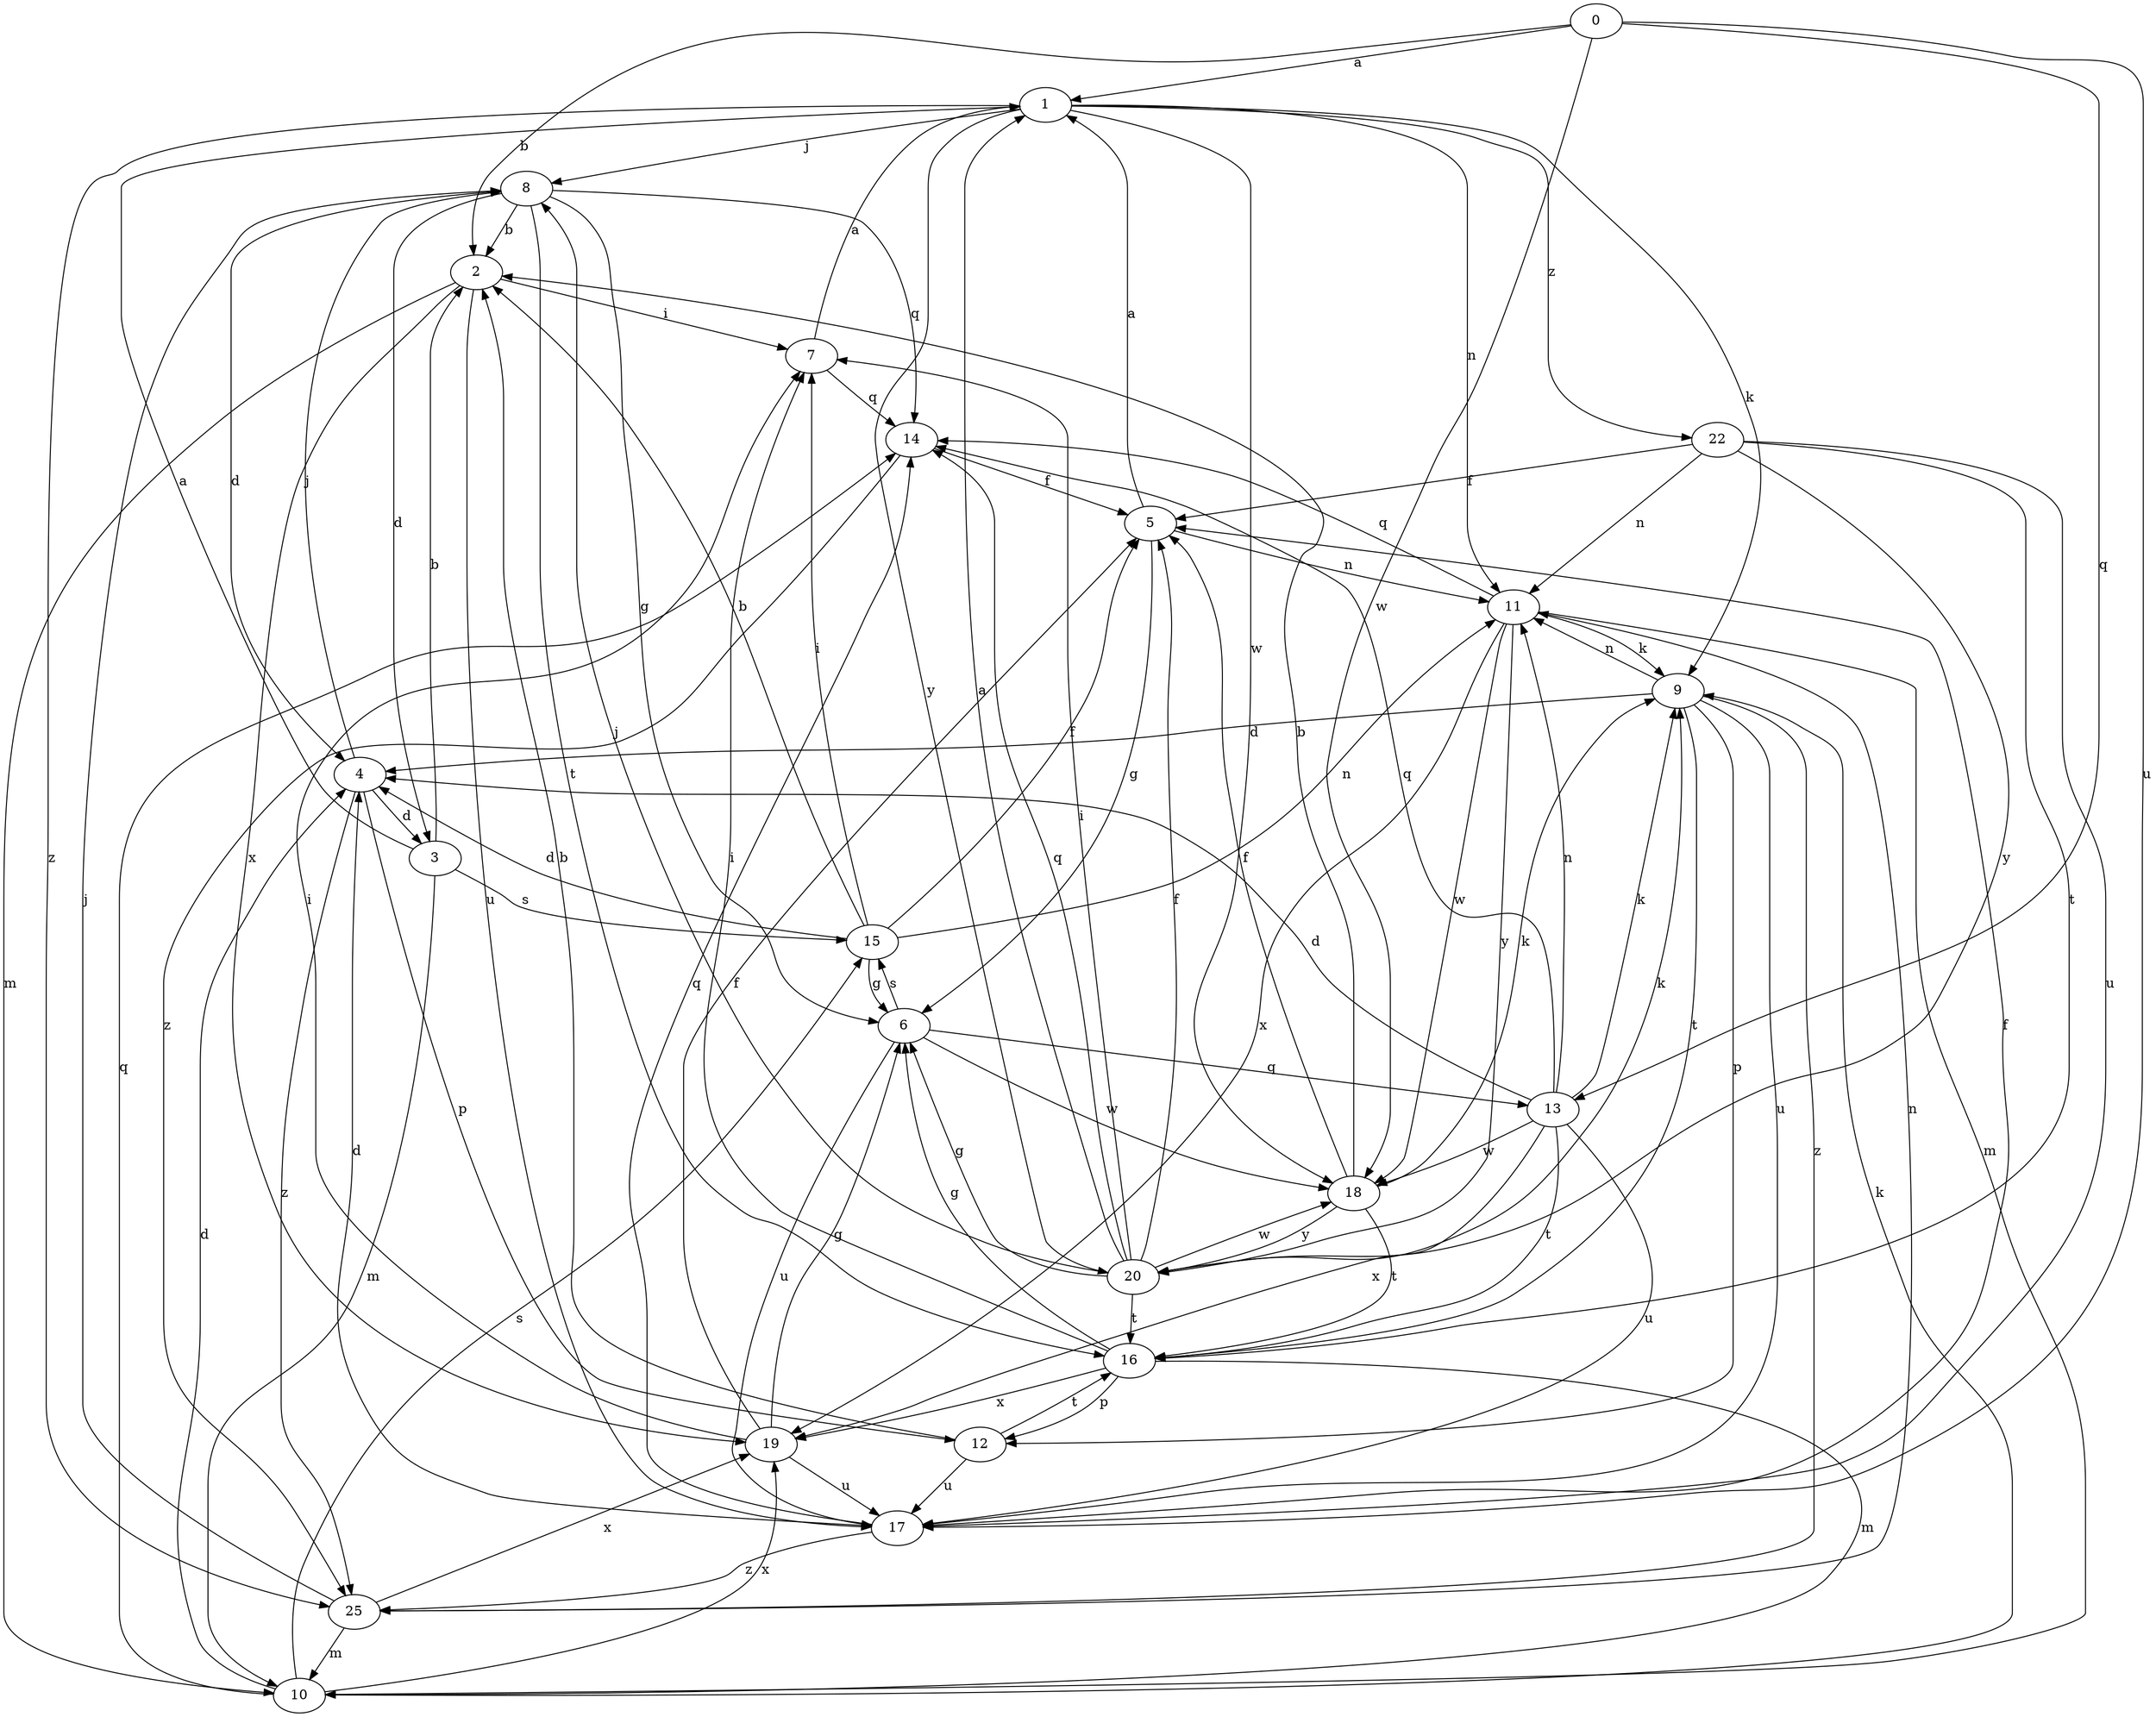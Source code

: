 strict digraph  {
0;
1;
2;
3;
4;
5;
6;
7;
8;
9;
10;
11;
12;
13;
14;
15;
16;
17;
18;
19;
20;
22;
25;
0 -> 1  [label=a];
0 -> 2  [label=b];
0 -> 13  [label=q];
0 -> 17  [label=u];
0 -> 18  [label=w];
1 -> 8  [label=j];
1 -> 9  [label=k];
1 -> 11  [label=n];
1 -> 18  [label=w];
1 -> 20  [label=y];
1 -> 22  [label=z];
1 -> 25  [label=z];
2 -> 7  [label=i];
2 -> 10  [label=m];
2 -> 17  [label=u];
2 -> 19  [label=x];
3 -> 1  [label=a];
3 -> 2  [label=b];
3 -> 10  [label=m];
3 -> 15  [label=s];
4 -> 3  [label=d];
4 -> 8  [label=j];
4 -> 12  [label=p];
4 -> 25  [label=z];
5 -> 1  [label=a];
5 -> 6  [label=g];
5 -> 11  [label=n];
6 -> 13  [label=q];
6 -> 15  [label=s];
6 -> 17  [label=u];
6 -> 18  [label=w];
7 -> 1  [label=a];
7 -> 14  [label=q];
8 -> 2  [label=b];
8 -> 3  [label=d];
8 -> 4  [label=d];
8 -> 6  [label=g];
8 -> 14  [label=q];
8 -> 16  [label=t];
9 -> 4  [label=d];
9 -> 11  [label=n];
9 -> 12  [label=p];
9 -> 16  [label=t];
9 -> 17  [label=u];
9 -> 25  [label=z];
10 -> 4  [label=d];
10 -> 9  [label=k];
10 -> 14  [label=q];
10 -> 15  [label=s];
10 -> 19  [label=x];
11 -> 9  [label=k];
11 -> 10  [label=m];
11 -> 14  [label=q];
11 -> 18  [label=w];
11 -> 19  [label=x];
11 -> 20  [label=y];
12 -> 2  [label=b];
12 -> 16  [label=t];
12 -> 17  [label=u];
13 -> 4  [label=d];
13 -> 9  [label=k];
13 -> 11  [label=n];
13 -> 14  [label=q];
13 -> 16  [label=t];
13 -> 17  [label=u];
13 -> 18  [label=w];
13 -> 19  [label=x];
14 -> 5  [label=f];
14 -> 25  [label=z];
15 -> 2  [label=b];
15 -> 4  [label=d];
15 -> 5  [label=f];
15 -> 6  [label=g];
15 -> 7  [label=i];
15 -> 11  [label=n];
16 -> 6  [label=g];
16 -> 7  [label=i];
16 -> 10  [label=m];
16 -> 12  [label=p];
16 -> 19  [label=x];
17 -> 4  [label=d];
17 -> 5  [label=f];
17 -> 14  [label=q];
17 -> 25  [label=z];
18 -> 2  [label=b];
18 -> 5  [label=f];
18 -> 9  [label=k];
18 -> 16  [label=t];
18 -> 20  [label=y];
19 -> 5  [label=f];
19 -> 6  [label=g];
19 -> 7  [label=i];
19 -> 17  [label=u];
20 -> 1  [label=a];
20 -> 5  [label=f];
20 -> 6  [label=g];
20 -> 7  [label=i];
20 -> 8  [label=j];
20 -> 9  [label=k];
20 -> 14  [label=q];
20 -> 16  [label=t];
20 -> 18  [label=w];
22 -> 5  [label=f];
22 -> 11  [label=n];
22 -> 16  [label=t];
22 -> 17  [label=u];
22 -> 20  [label=y];
25 -> 8  [label=j];
25 -> 10  [label=m];
25 -> 11  [label=n];
25 -> 19  [label=x];
}
